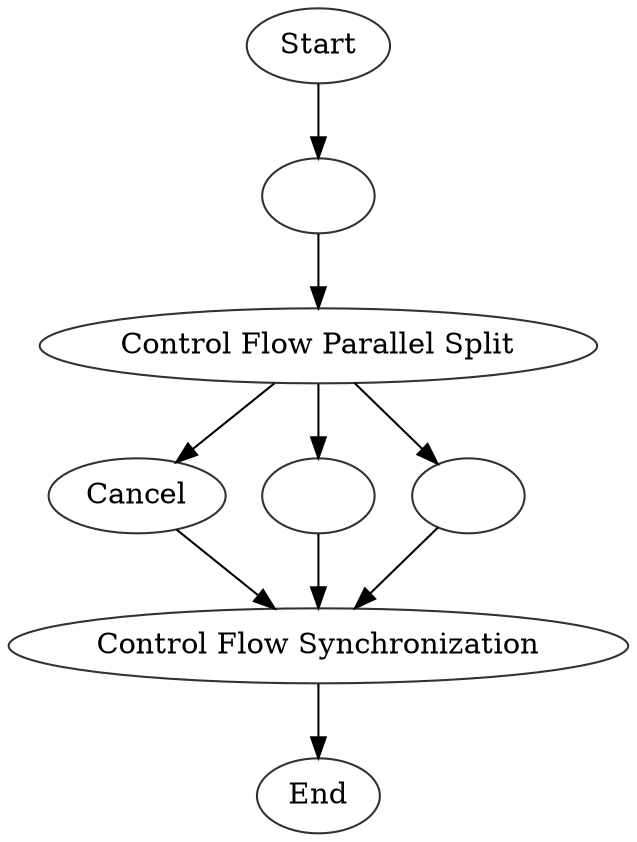 digraph ParallelSplitCancelCaseActionActionSynchronization {
node1 [label="Start", color="#2e3436"]
node3 [label="", color="#2e3436"]
node4 [label="Control Flow\ Parallel Split", color="#2e3436"]
node5 [label="Cancel", color="#2e3436"]
node6 [label="Control Flow\ Synchronization", color="#2e3436"]
node2 [label="End", color="#2e3436"]
node7 [label="", color="#2e3436"]
node8 [label="", color="#2e3436"]

node1 -> node3
node3 -> node4
node4 -> node5
node4 -> node7
node4 -> node8
node5 -> node6
node6 -> node2
node7 -> node6
node8 -> node6
}
